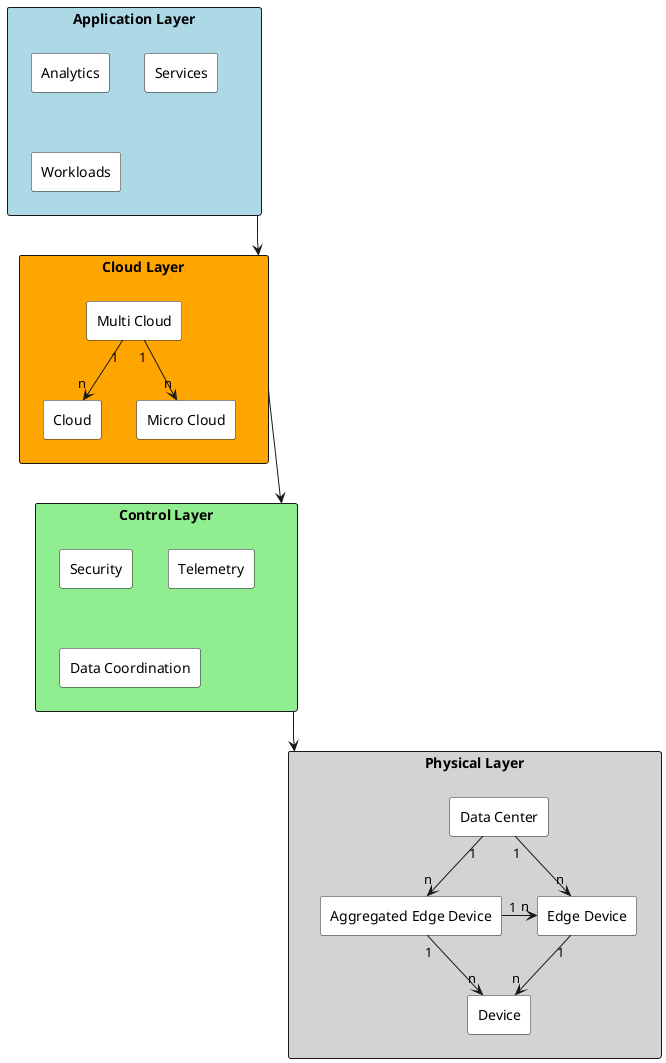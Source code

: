 @startuml

  rectangle "Application Layer" as AL #lightblue {
    rectangle Analytics #white
    rectangle Services #white
    rectangle Workloads #white
  }
  rectangle "Cloud Layer" as ClL #orange {
    rectangle "Multi Cloud" as MC #white
    rectangle Cloud #white
    rectangle "Micro Cloud" as uC #white
    MC "1" --> "n" Cloud
    MC "1" --> "n" uC

  }
  rectangle "Control Layer" as CL #lightgreen {
    rectangle Security #white
    rectangle Telemetry #white
    rectangle "Data Coordination" #white

  }
  rectangle "Physical Layer" as PL #lightgray {
    rectangle Device #white
    rectangle "Edge Device" as ED #white
    rectangle "Aggregated Edge Device" as AED #white
    rectangle "Data Center" as DC #white

    ED "1" -> "n" Device
    AED "1" -> "n" ED
    AED "1" --> "n" Device
    DC "1" --> "n" ED
    DC "1" --> "n" AED

  }

 AL ---> ClL
 ClL ---> CL
 CL ---> PL

@enduml
